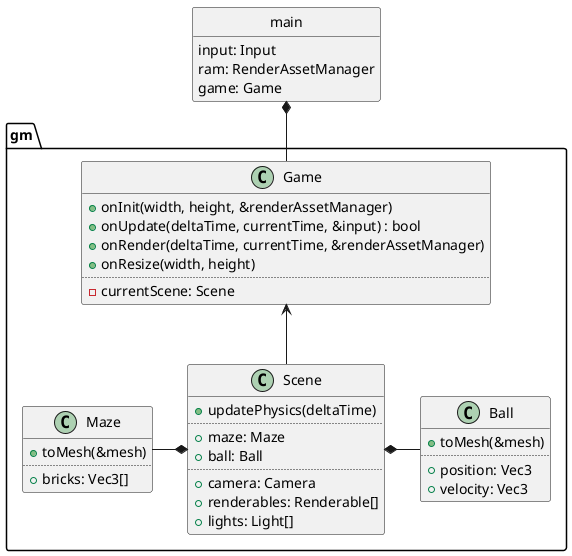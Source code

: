 @startuml
set separator ::

class gm::Game {
	+onInit(width, height, &renderAssetManager)
	+onUpdate(deltaTime, currentTime, &input) : bool
	+onRender(deltaTime, currentTime, &renderAssetManager)
	+onResize(width, height)
	..
	-currentScene: Scene
}

class gm::Scene {
	+updatePhysics(deltaTime)
	..
	+maze: Maze
	+ball: Ball
	..
	+camera: Camera
	+renderables: Renderable[]
	+lights: Light[]
}

class gm::Maze {
	+toMesh(&mesh)
	..
	+bricks: Vec3[]
}

class gm::Ball {
	+toMesh(&mesh)
	..
	+position: Vec3
	+velocity: Vec3
}

class main {
	input: Input
	ram: RenderAssetManager
	game: Game
}
hide main circle
hide main methods

main *-- Game
Game <-- Scene

Scene *-left- Maze
Scene *-right- Ball

@enduml

